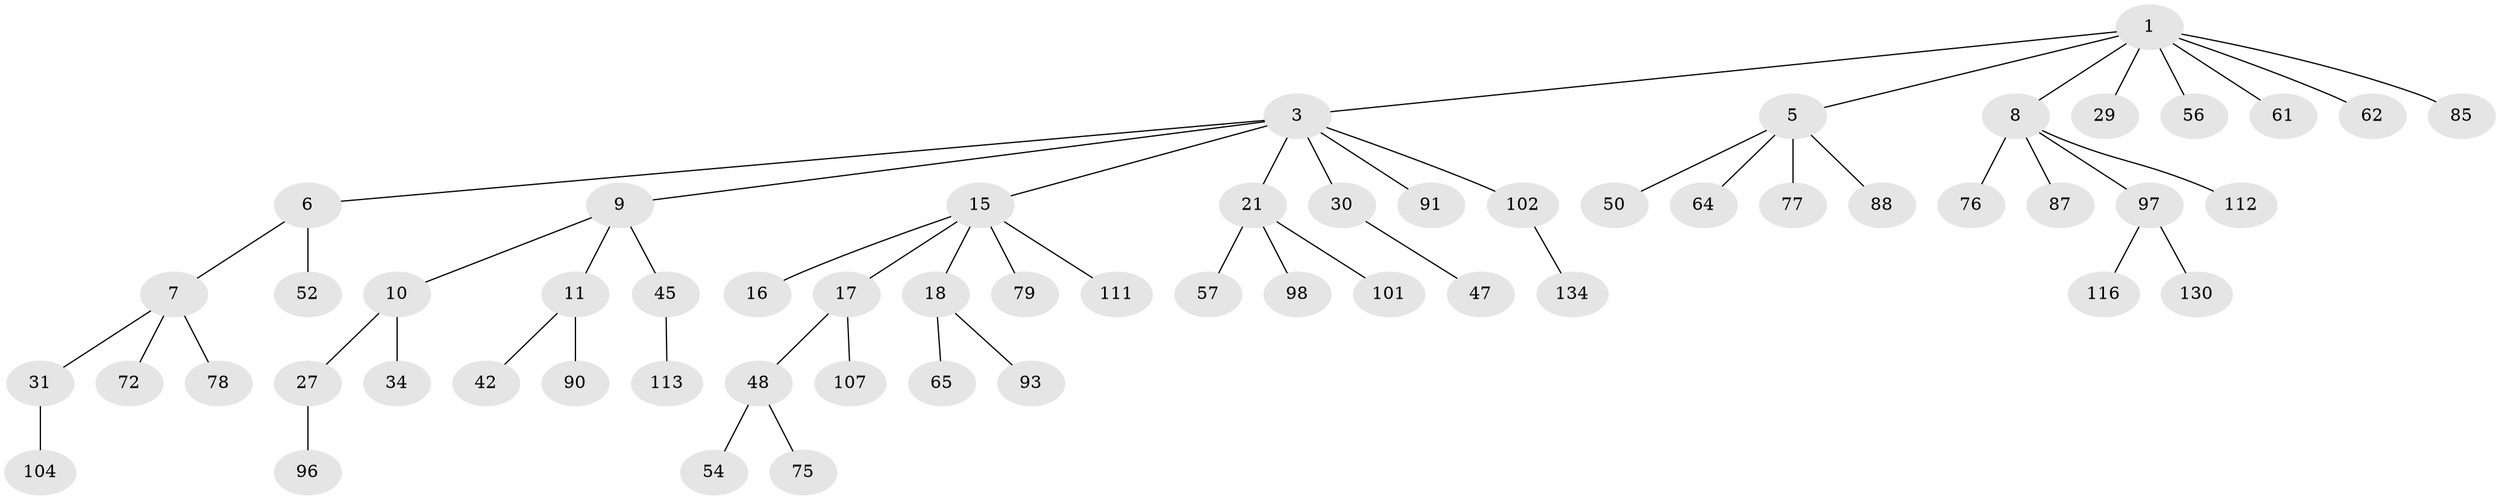 // original degree distribution, {6: 0.027972027972027972, 5: 0.013986013986013986, 4: 0.0979020979020979, 3: 0.13286713286713286, 2: 0.23076923076923078, 1: 0.4965034965034965}
// Generated by graph-tools (version 1.1) at 2025/19/03/04/25 18:19:23]
// undirected, 57 vertices, 56 edges
graph export_dot {
graph [start="1"]
  node [color=gray90,style=filled];
  1 [super="+2+44"];
  3 [super="+4"];
  5 [super="+32+26"];
  6 [super="+14"];
  7 [super="+25"];
  8 [super="+66+13+60"];
  9 [super="+12"];
  10;
  11 [super="+81"];
  15 [super="+23"];
  16 [super="+39"];
  17 [super="+20+37"];
  18;
  21 [super="+28+63"];
  27 [super="+143+83+41"];
  29 [super="+40"];
  30 [super="+55"];
  31 [super="+43+142+109+106"];
  34 [super="+38"];
  42;
  45;
  47;
  48;
  50 [super="+92+53"];
  52 [super="+74"];
  54;
  56 [super="+127+117+70"];
  57;
  61;
  62;
  64 [super="+125"];
  65 [super="+80+71"];
  72;
  75 [super="+139+86"];
  76;
  77;
  78;
  79 [super="+115"];
  85 [super="+95"];
  87;
  88 [super="+99"];
  90;
  91;
  93 [super="+137"];
  96 [super="+133"];
  97;
  98;
  101;
  102;
  104;
  107;
  111;
  112;
  113;
  116 [super="+122"];
  130;
  134;
  1 -- 3;
  1 -- 8;
  1 -- 29;
  1 -- 61;
  1 -- 85;
  1 -- 5;
  1 -- 56;
  1 -- 62;
  3 -- 15;
  3 -- 21;
  3 -- 91;
  3 -- 102;
  3 -- 9;
  3 -- 6;
  3 -- 30;
  5 -- 64;
  5 -- 50;
  5 -- 88;
  5 -- 77;
  6 -- 7;
  6 -- 52;
  7 -- 72;
  7 -- 31;
  7 -- 78;
  8 -- 112;
  8 -- 97;
  8 -- 87;
  8 -- 76;
  9 -- 10;
  9 -- 11;
  9 -- 45;
  10 -- 27;
  10 -- 34;
  11 -- 42;
  11 -- 90;
  15 -- 16;
  15 -- 17;
  15 -- 18;
  15 -- 111;
  15 -- 79;
  17 -- 48;
  17 -- 107;
  18 -- 65;
  18 -- 93;
  21 -- 57;
  21 -- 98;
  21 -- 101;
  27 -- 96;
  30 -- 47;
  31 -- 104;
  45 -- 113;
  48 -- 54;
  48 -- 75;
  97 -- 116;
  97 -- 130;
  102 -- 134;
}

